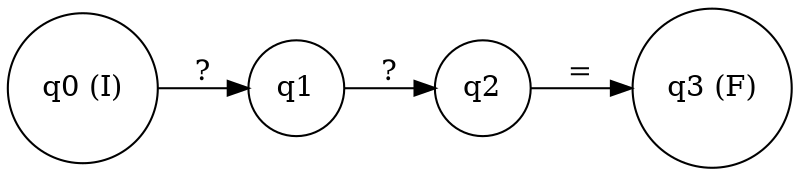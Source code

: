 digraph finite_state_machine {
rankdir=LR;
node [shape = circle];
q0 [label="q0 (I)"];
q1 [label="q1"];
q2 [label="q2"];
q3 [label="q3 (F)"];
q0 -> q1 [label="?"];
q1 -> q2 [label="?"];
q2 -> q3 [label="="];
}